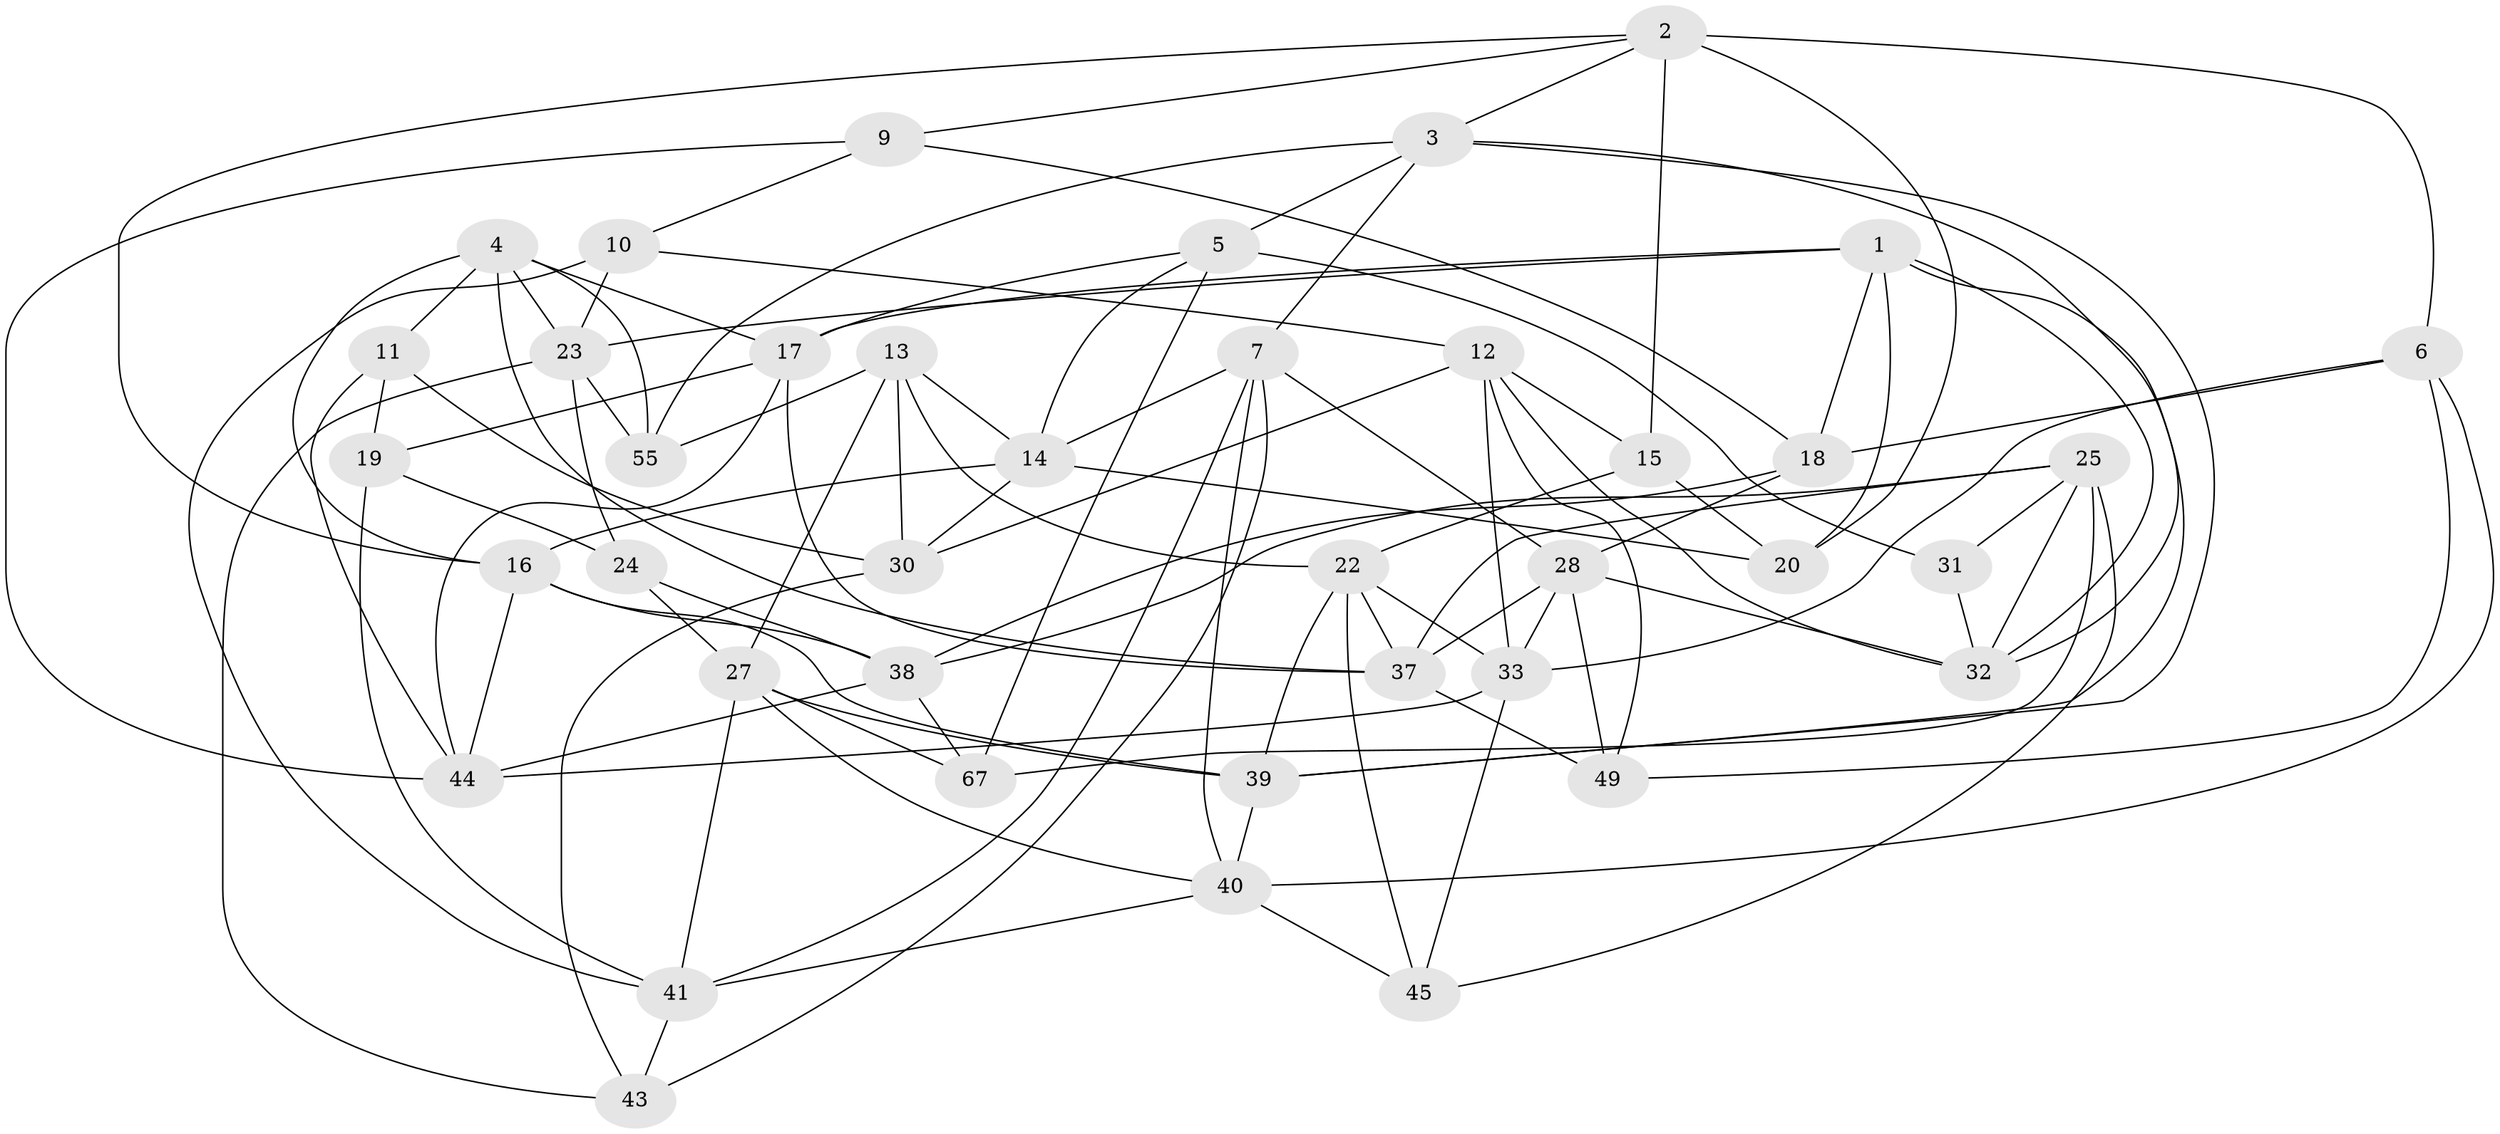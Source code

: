// Generated by graph-tools (version 1.1) at 2025/24/03/03/25 07:24:23]
// undirected, 40 vertices, 104 edges
graph export_dot {
graph [start="1"]
  node [color=gray90,style=filled];
  1 [super="+29"];
  2 [super="+57"];
  3 [super="+8"];
  4 [super="+36"];
  5 [super="+47"];
  6 [super="+34"];
  7 [super="+64"];
  9;
  10;
  11;
  12 [super="+26"];
  13 [super="+61"];
  14 [super="+54"];
  15;
  16 [super="+50"];
  17 [super="+21"];
  18 [super="+62"];
  19;
  20;
  22 [super="+60"];
  23 [super="+56"];
  24;
  25 [super="+48"];
  27 [super="+66"];
  28 [super="+35"];
  30 [super="+58"];
  31;
  32 [super="+59"];
  33 [super="+51"];
  37 [super="+53"];
  38 [super="+65"];
  39 [super="+52"];
  40 [super="+63"];
  41 [super="+42"];
  43;
  44 [super="+46"];
  45;
  49;
  55;
  67;
  1 -- 23;
  1 -- 32;
  1 -- 18;
  1 -- 20;
  1 -- 17;
  1 -- 39;
  2 -- 6;
  2 -- 16;
  2 -- 3;
  2 -- 9;
  2 -- 20;
  2 -- 15;
  3 -- 55;
  3 -- 7;
  3 -- 39;
  3 -- 5;
  3 -- 32;
  4 -- 17;
  4 -- 55;
  4 -- 11;
  4 -- 23;
  4 -- 16;
  4 -- 37;
  5 -- 31 [weight=2];
  5 -- 17;
  5 -- 14;
  5 -- 67;
  6 -- 40;
  6 -- 18 [weight=2];
  6 -- 33;
  6 -- 49;
  7 -- 43;
  7 -- 28;
  7 -- 40;
  7 -- 41;
  7 -- 14;
  9 -- 18;
  9 -- 10;
  9 -- 44;
  10 -- 41;
  10 -- 23;
  10 -- 12;
  11 -- 19;
  11 -- 44;
  11 -- 30;
  12 -- 32;
  12 -- 49;
  12 -- 30;
  12 -- 15;
  12 -- 33;
  13 -- 55;
  13 -- 14;
  13 -- 27;
  13 -- 30 [weight=2];
  13 -- 22;
  14 -- 20;
  14 -- 16;
  14 -- 30;
  15 -- 22;
  15 -- 20;
  16 -- 44;
  16 -- 38;
  16 -- 39;
  17 -- 19;
  17 -- 37;
  17 -- 44;
  18 -- 28;
  18 -- 38;
  19 -- 41;
  19 -- 24;
  22 -- 39;
  22 -- 45;
  22 -- 37;
  22 -- 33;
  23 -- 24;
  23 -- 43;
  23 -- 55;
  24 -- 38;
  24 -- 27;
  25 -- 32;
  25 -- 37;
  25 -- 45;
  25 -- 67;
  25 -- 38;
  25 -- 31;
  27 -- 40;
  27 -- 39;
  27 -- 41;
  27 -- 67;
  28 -- 33;
  28 -- 32;
  28 -- 49;
  28 -- 37;
  30 -- 43;
  31 -- 32;
  33 -- 45;
  33 -- 44;
  37 -- 49;
  38 -- 67;
  38 -- 44;
  39 -- 40;
  40 -- 41;
  40 -- 45;
  41 -- 43;
}

